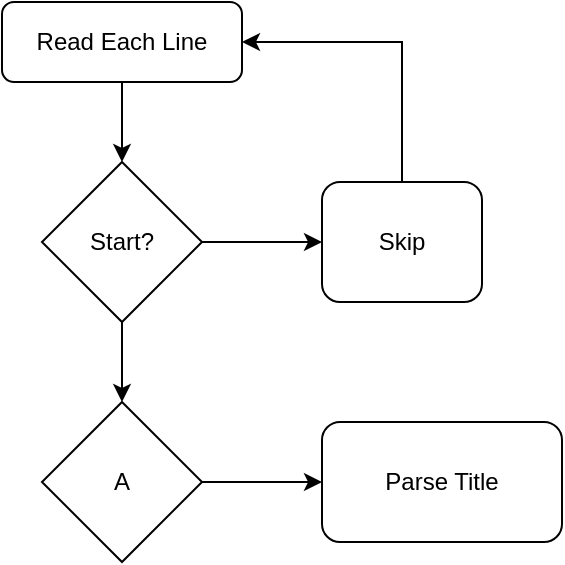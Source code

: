 <mxfile version="14.1.3" type="github"><diagram id="QbH0Elpqkutg34vG-I6l" name="Page-1"><mxGraphModel dx="870" dy="538" grid="1" gridSize="10" guides="1" tooltips="1" connect="1" arrows="1" fold="1" page="1" pageScale="1" pageWidth="850" pageHeight="1100" math="0" shadow="0"><root><mxCell id="0"/><mxCell id="1" parent="0"/><mxCell id="v5S3Wf7UjlodigXz0hel-3" style="edgeStyle=orthogonalEdgeStyle;rounded=0;orthogonalLoop=1;jettySize=auto;html=1;exitX=0.5;exitY=1;exitDx=0;exitDy=0;entryX=0.5;entryY=0;entryDx=0;entryDy=0;" edge="1" parent="1" source="v5S3Wf7UjlodigXz0hel-1" target="v5S3Wf7UjlodigXz0hel-2"><mxGeometry relative="1" as="geometry"/></mxCell><mxCell id="v5S3Wf7UjlodigXz0hel-1" value="Read Each Line" style="rounded=1;whiteSpace=wrap;html=1;" vertex="1" parent="1"><mxGeometry x="40" y="40" width="120" height="40" as="geometry"/></mxCell><mxCell id="v5S3Wf7UjlodigXz0hel-5" style="edgeStyle=orthogonalEdgeStyle;rounded=0;orthogonalLoop=1;jettySize=auto;html=1;exitX=1;exitY=0.5;exitDx=0;exitDy=0;entryX=0;entryY=0.5;entryDx=0;entryDy=0;" edge="1" parent="1" source="v5S3Wf7UjlodigXz0hel-2" target="v5S3Wf7UjlodigXz0hel-4"><mxGeometry relative="1" as="geometry"/></mxCell><mxCell id="v5S3Wf7UjlodigXz0hel-8" style="edgeStyle=orthogonalEdgeStyle;rounded=0;orthogonalLoop=1;jettySize=auto;html=1;exitX=0.5;exitY=1;exitDx=0;exitDy=0;entryX=0.5;entryY=0;entryDx=0;entryDy=0;" edge="1" parent="1" source="v5S3Wf7UjlodigXz0hel-2" target="v5S3Wf7UjlodigXz0hel-7"><mxGeometry relative="1" as="geometry"/></mxCell><mxCell id="v5S3Wf7UjlodigXz0hel-2" value="Start?" style="rhombus;whiteSpace=wrap;html=1;" vertex="1" parent="1"><mxGeometry x="60" y="120" width="80" height="80" as="geometry"/></mxCell><mxCell id="v5S3Wf7UjlodigXz0hel-6" style="edgeStyle=orthogonalEdgeStyle;rounded=0;orthogonalLoop=1;jettySize=auto;html=1;entryX=1;entryY=0.5;entryDx=0;entryDy=0;" edge="1" parent="1" source="v5S3Wf7UjlodigXz0hel-4" target="v5S3Wf7UjlodigXz0hel-1"><mxGeometry relative="1" as="geometry"><mxPoint x="240" y="80" as="targetPoint"/><Array as="points"><mxPoint x="240" y="60"/></Array></mxGeometry></mxCell><mxCell id="v5S3Wf7UjlodigXz0hel-4" value="Skip" style="rounded=1;whiteSpace=wrap;html=1;" vertex="1" parent="1"><mxGeometry x="200" y="130" width="80" height="60" as="geometry"/></mxCell><mxCell id="v5S3Wf7UjlodigXz0hel-10" style="edgeStyle=orthogonalEdgeStyle;rounded=0;orthogonalLoop=1;jettySize=auto;html=1;exitX=1;exitY=0.5;exitDx=0;exitDy=0;entryX=0;entryY=0.5;entryDx=0;entryDy=0;" edge="1" parent="1" source="v5S3Wf7UjlodigXz0hel-7" target="v5S3Wf7UjlodigXz0hel-9"><mxGeometry relative="1" as="geometry"/></mxCell><mxCell id="v5S3Wf7UjlodigXz0hel-7" value="A" style="rhombus;whiteSpace=wrap;html=1;" vertex="1" parent="1"><mxGeometry x="60" y="240" width="80" height="80" as="geometry"/></mxCell><mxCell id="v5S3Wf7UjlodigXz0hel-9" value="Parse Title" style="rounded=1;whiteSpace=wrap;html=1;" vertex="1" parent="1"><mxGeometry x="200" y="250" width="120" height="60" as="geometry"/></mxCell></root></mxGraphModel></diagram></mxfile>